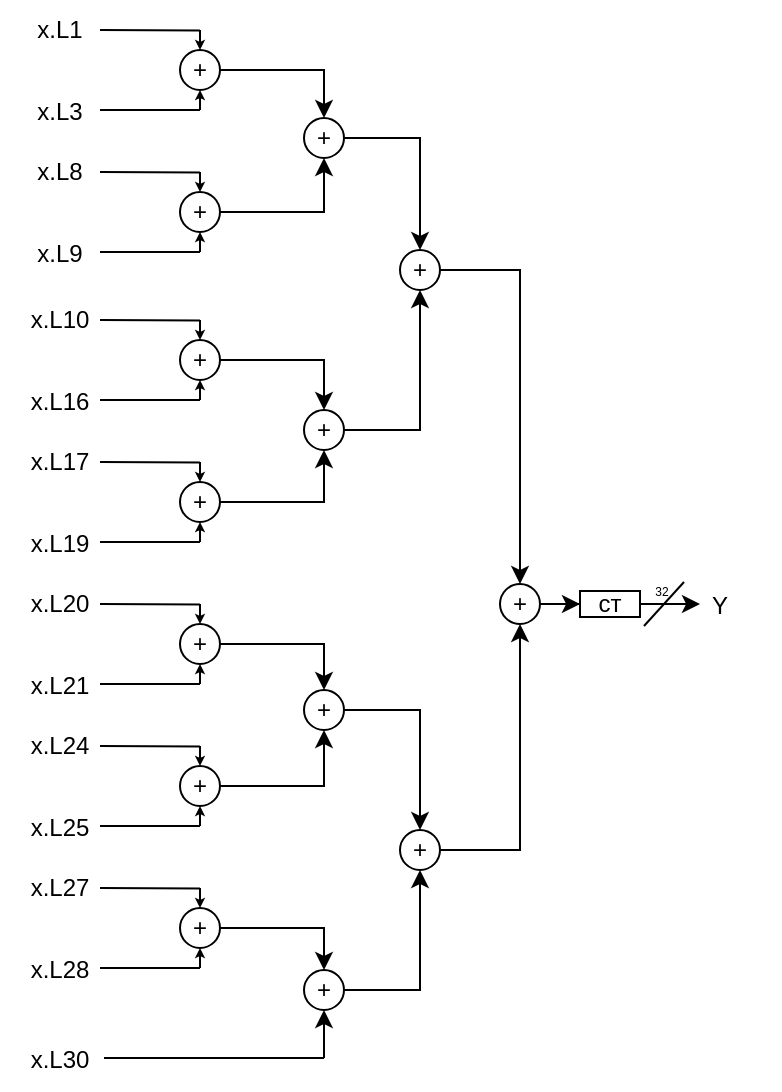 <mxfile version="24.7.8">
  <diagram name="Page-1" id="Mlja6Rq_95ngezL6w7BH">
    <mxGraphModel dx="478" dy="279" grid="1" gridSize="10" guides="1" tooltips="1" connect="1" arrows="1" fold="1" page="1" pageScale="1" pageWidth="850" pageHeight="1100" math="0" shadow="0">
      <root>
        <mxCell id="0" />
        <mxCell id="1" parent="0" />
        <mxCell id="GYXTQcO4I69pth3NpqbF-3" value="x.L1" style="text;html=1;align=center;verticalAlign=middle;whiteSpace=wrap;rounded=0;" vertex="1" parent="1">
          <mxGeometry x="130" y="135" width="60" height="30" as="geometry" />
        </mxCell>
        <mxCell id="GYXTQcO4I69pth3NpqbF-4" value="x.L3" style="text;html=1;align=center;verticalAlign=middle;whiteSpace=wrap;rounded=0;" vertex="1" parent="1">
          <mxGeometry x="130" y="176" width="60" height="30" as="geometry" />
        </mxCell>
        <mxCell id="GYXTQcO4I69pth3NpqbF-142" style="edgeStyle=orthogonalEdgeStyle;rounded=0;orthogonalLoop=1;jettySize=auto;html=1;entryX=0.5;entryY=0;entryDx=0;entryDy=0;" edge="1" parent="1" source="GYXTQcO4I69pth3NpqbF-18" target="GYXTQcO4I69pth3NpqbF-141">
          <mxGeometry relative="1" as="geometry" />
        </mxCell>
        <mxCell id="GYXTQcO4I69pth3NpqbF-18" value="+" style="ellipse;whiteSpace=wrap;html=1;aspect=fixed;" vertex="1" parent="1">
          <mxGeometry x="220" y="160" width="20" height="20" as="geometry" />
        </mxCell>
        <mxCell id="GYXTQcO4I69pth3NpqbF-74" value="" style="endArrow=none;html=1;rounded=0;" edge="1" parent="1">
          <mxGeometry width="50" height="50" relative="1" as="geometry">
            <mxPoint x="180" y="190" as="sourcePoint" />
            <mxPoint x="230" y="190" as="targetPoint" />
          </mxGeometry>
        </mxCell>
        <mxCell id="GYXTQcO4I69pth3NpqbF-65" value="" style="endArrow=none;html=1;rounded=0;" edge="1" parent="1">
          <mxGeometry width="50" height="50" relative="1" as="geometry">
            <mxPoint x="180" y="150" as="sourcePoint" />
            <mxPoint x="230" y="150.2" as="targetPoint" />
          </mxGeometry>
        </mxCell>
        <mxCell id="GYXTQcO4I69pth3NpqbF-66" value="" style="endArrow=classic;html=1;rounded=0;horizontal=1;fontSize=5;fontFamily=Georgia;endSize=2;entryX=0.5;entryY=0;entryDx=0;entryDy=0;" edge="1" parent="1" target="GYXTQcO4I69pth3NpqbF-18">
          <mxGeometry width="50" height="50" relative="1" as="geometry">
            <mxPoint x="230" y="150" as="sourcePoint" />
            <mxPoint x="229.9" y="153" as="targetPoint" />
          </mxGeometry>
        </mxCell>
        <mxCell id="GYXTQcO4I69pth3NpqbF-91" value="" style="endArrow=classic;html=1;rounded=0;entryX=0.5;entryY=1;entryDx=0;entryDy=0;endSize=2;" edge="1" parent="1" target="GYXTQcO4I69pth3NpqbF-18">
          <mxGeometry width="50" height="50" relative="1" as="geometry">
            <mxPoint x="230" y="190" as="sourcePoint" />
            <mxPoint x="290" y="180" as="targetPoint" />
          </mxGeometry>
        </mxCell>
        <mxCell id="GYXTQcO4I69pth3NpqbF-92" value="x.L8" style="text;html=1;align=center;verticalAlign=middle;whiteSpace=wrap;rounded=0;" vertex="1" parent="1">
          <mxGeometry x="130" y="206" width="60" height="30" as="geometry" />
        </mxCell>
        <mxCell id="GYXTQcO4I69pth3NpqbF-93" value="x.L9" style="text;html=1;align=center;verticalAlign=middle;whiteSpace=wrap;rounded=0;" vertex="1" parent="1">
          <mxGeometry x="130" y="247" width="60" height="30" as="geometry" />
        </mxCell>
        <mxCell id="GYXTQcO4I69pth3NpqbF-143" style="edgeStyle=orthogonalEdgeStyle;rounded=0;orthogonalLoop=1;jettySize=auto;html=1;entryX=0.5;entryY=1;entryDx=0;entryDy=0;" edge="1" parent="1" source="GYXTQcO4I69pth3NpqbF-94" target="GYXTQcO4I69pth3NpqbF-141">
          <mxGeometry relative="1" as="geometry" />
        </mxCell>
        <mxCell id="GYXTQcO4I69pth3NpqbF-94" value="+" style="ellipse;whiteSpace=wrap;html=1;aspect=fixed;" vertex="1" parent="1">
          <mxGeometry x="220" y="231" width="20" height="20" as="geometry" />
        </mxCell>
        <mxCell id="GYXTQcO4I69pth3NpqbF-95" value="" style="endArrow=none;html=1;rounded=0;" edge="1" parent="1">
          <mxGeometry width="50" height="50" relative="1" as="geometry">
            <mxPoint x="180" y="261" as="sourcePoint" />
            <mxPoint x="230" y="261" as="targetPoint" />
          </mxGeometry>
        </mxCell>
        <mxCell id="GYXTQcO4I69pth3NpqbF-96" value="" style="endArrow=none;html=1;rounded=0;" edge="1" parent="1">
          <mxGeometry width="50" height="50" relative="1" as="geometry">
            <mxPoint x="180" y="221" as="sourcePoint" />
            <mxPoint x="230" y="221.2" as="targetPoint" />
          </mxGeometry>
        </mxCell>
        <mxCell id="GYXTQcO4I69pth3NpqbF-97" value="" style="endArrow=classic;html=1;rounded=0;horizontal=1;fontSize=5;fontFamily=Georgia;endSize=2;entryX=0.5;entryY=0;entryDx=0;entryDy=0;" edge="1" parent="1" target="GYXTQcO4I69pth3NpqbF-94">
          <mxGeometry width="50" height="50" relative="1" as="geometry">
            <mxPoint x="230" y="221" as="sourcePoint" />
            <mxPoint x="229.9" y="224" as="targetPoint" />
          </mxGeometry>
        </mxCell>
        <mxCell id="GYXTQcO4I69pth3NpqbF-98" value="" style="endArrow=classic;html=1;rounded=0;entryX=0.5;entryY=1;entryDx=0;entryDy=0;endSize=2;" edge="1" parent="1" target="GYXTQcO4I69pth3NpqbF-94">
          <mxGeometry width="50" height="50" relative="1" as="geometry">
            <mxPoint x="230" y="261" as="sourcePoint" />
            <mxPoint x="290" y="251" as="targetPoint" />
          </mxGeometry>
        </mxCell>
        <mxCell id="GYXTQcO4I69pth3NpqbF-105" value="x.L10" style="text;html=1;align=center;verticalAlign=middle;whiteSpace=wrap;rounded=0;" vertex="1" parent="1">
          <mxGeometry x="130" y="280" width="60" height="30" as="geometry" />
        </mxCell>
        <mxCell id="GYXTQcO4I69pth3NpqbF-106" value="x.L16" style="text;html=1;align=center;verticalAlign=middle;whiteSpace=wrap;rounded=0;" vertex="1" parent="1">
          <mxGeometry x="130" y="321" width="60" height="30" as="geometry" />
        </mxCell>
        <mxCell id="GYXTQcO4I69pth3NpqbF-146" style="edgeStyle=orthogonalEdgeStyle;rounded=0;orthogonalLoop=1;jettySize=auto;html=1;entryX=0.5;entryY=0;entryDx=0;entryDy=0;" edge="1" parent="1" source="GYXTQcO4I69pth3NpqbF-107" target="GYXTQcO4I69pth3NpqbF-144">
          <mxGeometry relative="1" as="geometry" />
        </mxCell>
        <mxCell id="GYXTQcO4I69pth3NpqbF-107" value="+" style="ellipse;whiteSpace=wrap;html=1;aspect=fixed;" vertex="1" parent="1">
          <mxGeometry x="220" y="305" width="20" height="20" as="geometry" />
        </mxCell>
        <mxCell id="GYXTQcO4I69pth3NpqbF-108" value="" style="endArrow=none;html=1;rounded=0;" edge="1" parent="1">
          <mxGeometry width="50" height="50" relative="1" as="geometry">
            <mxPoint x="180" y="335" as="sourcePoint" />
            <mxPoint x="230" y="335" as="targetPoint" />
          </mxGeometry>
        </mxCell>
        <mxCell id="GYXTQcO4I69pth3NpqbF-109" value="" style="endArrow=none;html=1;rounded=0;" edge="1" parent="1">
          <mxGeometry width="50" height="50" relative="1" as="geometry">
            <mxPoint x="180" y="295" as="sourcePoint" />
            <mxPoint x="230" y="295.2" as="targetPoint" />
          </mxGeometry>
        </mxCell>
        <mxCell id="GYXTQcO4I69pth3NpqbF-110" value="" style="endArrow=classic;html=1;rounded=0;horizontal=1;fontSize=5;fontFamily=Georgia;endSize=2;entryX=0.5;entryY=0;entryDx=0;entryDy=0;" edge="1" parent="1" target="GYXTQcO4I69pth3NpqbF-107">
          <mxGeometry width="50" height="50" relative="1" as="geometry">
            <mxPoint x="230" y="295" as="sourcePoint" />
            <mxPoint x="229.9" y="298" as="targetPoint" />
          </mxGeometry>
        </mxCell>
        <mxCell id="GYXTQcO4I69pth3NpqbF-111" value="" style="endArrow=classic;html=1;rounded=0;entryX=0.5;entryY=1;entryDx=0;entryDy=0;endSize=2;" edge="1" parent="1" target="GYXTQcO4I69pth3NpqbF-107">
          <mxGeometry width="50" height="50" relative="1" as="geometry">
            <mxPoint x="230" y="335" as="sourcePoint" />
            <mxPoint x="290" y="325" as="targetPoint" />
          </mxGeometry>
        </mxCell>
        <mxCell id="GYXTQcO4I69pth3NpqbF-112" value="x.L17" style="text;html=1;align=center;verticalAlign=middle;whiteSpace=wrap;rounded=0;" vertex="1" parent="1">
          <mxGeometry x="130" y="351" width="60" height="30" as="geometry" />
        </mxCell>
        <mxCell id="GYXTQcO4I69pth3NpqbF-113" value="x.L19" style="text;html=1;align=center;verticalAlign=middle;whiteSpace=wrap;rounded=0;" vertex="1" parent="1">
          <mxGeometry x="130" y="392" width="60" height="30" as="geometry" />
        </mxCell>
        <mxCell id="GYXTQcO4I69pth3NpqbF-145" style="edgeStyle=orthogonalEdgeStyle;rounded=0;orthogonalLoop=1;jettySize=auto;html=1;entryX=0.5;entryY=1;entryDx=0;entryDy=0;" edge="1" parent="1" source="GYXTQcO4I69pth3NpqbF-114" target="GYXTQcO4I69pth3NpqbF-144">
          <mxGeometry relative="1" as="geometry" />
        </mxCell>
        <mxCell id="GYXTQcO4I69pth3NpqbF-114" value="+" style="ellipse;whiteSpace=wrap;html=1;aspect=fixed;" vertex="1" parent="1">
          <mxGeometry x="220" y="376" width="20" height="20" as="geometry" />
        </mxCell>
        <mxCell id="GYXTQcO4I69pth3NpqbF-115" value="" style="endArrow=none;html=1;rounded=0;" edge="1" parent="1">
          <mxGeometry width="50" height="50" relative="1" as="geometry">
            <mxPoint x="180" y="406" as="sourcePoint" />
            <mxPoint x="230" y="406" as="targetPoint" />
          </mxGeometry>
        </mxCell>
        <mxCell id="GYXTQcO4I69pth3NpqbF-116" value="" style="endArrow=none;html=1;rounded=0;" edge="1" parent="1">
          <mxGeometry width="50" height="50" relative="1" as="geometry">
            <mxPoint x="180" y="366" as="sourcePoint" />
            <mxPoint x="230" y="366.2" as="targetPoint" />
          </mxGeometry>
        </mxCell>
        <mxCell id="GYXTQcO4I69pth3NpqbF-117" value="" style="endArrow=classic;html=1;rounded=0;horizontal=1;fontSize=5;fontFamily=Georgia;endSize=2;entryX=0.5;entryY=0;entryDx=0;entryDy=0;" edge="1" parent="1" target="GYXTQcO4I69pth3NpqbF-114">
          <mxGeometry width="50" height="50" relative="1" as="geometry">
            <mxPoint x="230" y="366" as="sourcePoint" />
            <mxPoint x="229.9" y="369" as="targetPoint" />
          </mxGeometry>
        </mxCell>
        <mxCell id="GYXTQcO4I69pth3NpqbF-118" value="" style="endArrow=classic;html=1;rounded=0;entryX=0.5;entryY=1;entryDx=0;entryDy=0;endSize=2;" edge="1" parent="1" target="GYXTQcO4I69pth3NpqbF-114">
          <mxGeometry width="50" height="50" relative="1" as="geometry">
            <mxPoint x="230" y="406" as="sourcePoint" />
            <mxPoint x="290" y="396" as="targetPoint" />
          </mxGeometry>
        </mxCell>
        <mxCell id="GYXTQcO4I69pth3NpqbF-119" value="x.L20" style="text;html=1;align=center;verticalAlign=middle;whiteSpace=wrap;rounded=0;" vertex="1" parent="1">
          <mxGeometry x="130" y="422" width="60" height="30" as="geometry" />
        </mxCell>
        <mxCell id="GYXTQcO4I69pth3NpqbF-120" value="x.L21" style="text;html=1;align=center;verticalAlign=middle;whiteSpace=wrap;rounded=0;" vertex="1" parent="1">
          <mxGeometry x="130" y="463" width="60" height="30" as="geometry" />
        </mxCell>
        <mxCell id="GYXTQcO4I69pth3NpqbF-148" style="edgeStyle=orthogonalEdgeStyle;rounded=0;orthogonalLoop=1;jettySize=auto;html=1;entryX=0.5;entryY=0;entryDx=0;entryDy=0;" edge="1" parent="1" source="GYXTQcO4I69pth3NpqbF-121" target="GYXTQcO4I69pth3NpqbF-147">
          <mxGeometry relative="1" as="geometry" />
        </mxCell>
        <mxCell id="GYXTQcO4I69pth3NpqbF-121" value="+" style="ellipse;whiteSpace=wrap;html=1;aspect=fixed;" vertex="1" parent="1">
          <mxGeometry x="220" y="447" width="20" height="20" as="geometry" />
        </mxCell>
        <mxCell id="GYXTQcO4I69pth3NpqbF-122" value="" style="endArrow=none;html=1;rounded=0;" edge="1" parent="1">
          <mxGeometry width="50" height="50" relative="1" as="geometry">
            <mxPoint x="180" y="477" as="sourcePoint" />
            <mxPoint x="230" y="477" as="targetPoint" />
          </mxGeometry>
        </mxCell>
        <mxCell id="GYXTQcO4I69pth3NpqbF-123" value="" style="endArrow=none;html=1;rounded=0;" edge="1" parent="1">
          <mxGeometry width="50" height="50" relative="1" as="geometry">
            <mxPoint x="180" y="437" as="sourcePoint" />
            <mxPoint x="230" y="437.2" as="targetPoint" />
          </mxGeometry>
        </mxCell>
        <mxCell id="GYXTQcO4I69pth3NpqbF-124" value="" style="endArrow=classic;html=1;rounded=0;horizontal=1;fontSize=5;fontFamily=Georgia;endSize=2;entryX=0.5;entryY=0;entryDx=0;entryDy=0;" edge="1" parent="1" target="GYXTQcO4I69pth3NpqbF-121">
          <mxGeometry width="50" height="50" relative="1" as="geometry">
            <mxPoint x="230" y="437" as="sourcePoint" />
            <mxPoint x="229.9" y="440" as="targetPoint" />
          </mxGeometry>
        </mxCell>
        <mxCell id="GYXTQcO4I69pth3NpqbF-125" value="" style="endArrow=classic;html=1;rounded=0;entryX=0.5;entryY=1;entryDx=0;entryDy=0;endSize=2;" edge="1" parent="1" target="GYXTQcO4I69pth3NpqbF-121">
          <mxGeometry width="50" height="50" relative="1" as="geometry">
            <mxPoint x="230" y="477" as="sourcePoint" />
            <mxPoint x="290" y="467" as="targetPoint" />
          </mxGeometry>
        </mxCell>
        <mxCell id="GYXTQcO4I69pth3NpqbF-126" value="x.L24" style="text;html=1;align=center;verticalAlign=middle;whiteSpace=wrap;rounded=0;" vertex="1" parent="1">
          <mxGeometry x="130" y="493" width="60" height="30" as="geometry" />
        </mxCell>
        <mxCell id="GYXTQcO4I69pth3NpqbF-127" value="x.L25" style="text;html=1;align=center;verticalAlign=middle;whiteSpace=wrap;rounded=0;" vertex="1" parent="1">
          <mxGeometry x="130" y="534" width="60" height="30" as="geometry" />
        </mxCell>
        <mxCell id="GYXTQcO4I69pth3NpqbF-149" style="edgeStyle=orthogonalEdgeStyle;rounded=0;orthogonalLoop=1;jettySize=auto;html=1;entryX=0.5;entryY=1;entryDx=0;entryDy=0;" edge="1" parent="1" source="GYXTQcO4I69pth3NpqbF-128" target="GYXTQcO4I69pth3NpqbF-147">
          <mxGeometry relative="1" as="geometry" />
        </mxCell>
        <mxCell id="GYXTQcO4I69pth3NpqbF-128" value="+" style="ellipse;whiteSpace=wrap;html=1;aspect=fixed;" vertex="1" parent="1">
          <mxGeometry x="220" y="518" width="20" height="20" as="geometry" />
        </mxCell>
        <mxCell id="GYXTQcO4I69pth3NpqbF-129" value="" style="endArrow=none;html=1;rounded=0;" edge="1" parent="1">
          <mxGeometry width="50" height="50" relative="1" as="geometry">
            <mxPoint x="180" y="548" as="sourcePoint" />
            <mxPoint x="230" y="548" as="targetPoint" />
          </mxGeometry>
        </mxCell>
        <mxCell id="GYXTQcO4I69pth3NpqbF-130" value="" style="endArrow=none;html=1;rounded=0;" edge="1" parent="1">
          <mxGeometry width="50" height="50" relative="1" as="geometry">
            <mxPoint x="180" y="508" as="sourcePoint" />
            <mxPoint x="230" y="508.2" as="targetPoint" />
          </mxGeometry>
        </mxCell>
        <mxCell id="GYXTQcO4I69pth3NpqbF-131" value="" style="endArrow=classic;html=1;rounded=0;horizontal=1;fontSize=5;fontFamily=Georgia;endSize=2;entryX=0.5;entryY=0;entryDx=0;entryDy=0;" edge="1" parent="1" target="GYXTQcO4I69pth3NpqbF-128">
          <mxGeometry width="50" height="50" relative="1" as="geometry">
            <mxPoint x="230" y="508" as="sourcePoint" />
            <mxPoint x="229.9" y="511" as="targetPoint" />
          </mxGeometry>
        </mxCell>
        <mxCell id="GYXTQcO4I69pth3NpqbF-132" value="" style="endArrow=classic;html=1;rounded=0;entryX=0.5;entryY=1;entryDx=0;entryDy=0;endSize=2;" edge="1" parent="1" target="GYXTQcO4I69pth3NpqbF-128">
          <mxGeometry width="50" height="50" relative="1" as="geometry">
            <mxPoint x="230" y="548" as="sourcePoint" />
            <mxPoint x="290" y="538" as="targetPoint" />
          </mxGeometry>
        </mxCell>
        <mxCell id="GYXTQcO4I69pth3NpqbF-133" value="x.L27" style="text;html=1;align=center;verticalAlign=middle;whiteSpace=wrap;rounded=0;" vertex="1" parent="1">
          <mxGeometry x="130" y="564" width="60" height="30" as="geometry" />
        </mxCell>
        <mxCell id="GYXTQcO4I69pth3NpqbF-134" value="x.L28" style="text;html=1;align=center;verticalAlign=middle;whiteSpace=wrap;rounded=0;" vertex="1" parent="1">
          <mxGeometry x="130" y="605" width="60" height="30" as="geometry" />
        </mxCell>
        <mxCell id="GYXTQcO4I69pth3NpqbF-152" style="edgeStyle=orthogonalEdgeStyle;rounded=0;orthogonalLoop=1;jettySize=auto;html=1;entryX=0.5;entryY=0;entryDx=0;entryDy=0;" edge="1" parent="1" source="GYXTQcO4I69pth3NpqbF-135" target="GYXTQcO4I69pth3NpqbF-150">
          <mxGeometry relative="1" as="geometry" />
        </mxCell>
        <mxCell id="GYXTQcO4I69pth3NpqbF-135" value="+" style="ellipse;whiteSpace=wrap;html=1;aspect=fixed;" vertex="1" parent="1">
          <mxGeometry x="220" y="589" width="20" height="20" as="geometry" />
        </mxCell>
        <mxCell id="GYXTQcO4I69pth3NpqbF-136" value="" style="endArrow=none;html=1;rounded=0;" edge="1" parent="1">
          <mxGeometry width="50" height="50" relative="1" as="geometry">
            <mxPoint x="180" y="619" as="sourcePoint" />
            <mxPoint x="230" y="619" as="targetPoint" />
          </mxGeometry>
        </mxCell>
        <mxCell id="GYXTQcO4I69pth3NpqbF-137" value="" style="endArrow=none;html=1;rounded=0;" edge="1" parent="1">
          <mxGeometry width="50" height="50" relative="1" as="geometry">
            <mxPoint x="180" y="579" as="sourcePoint" />
            <mxPoint x="230" y="579.2" as="targetPoint" />
          </mxGeometry>
        </mxCell>
        <mxCell id="GYXTQcO4I69pth3NpqbF-138" value="" style="endArrow=classic;html=1;rounded=0;horizontal=1;fontSize=5;fontFamily=Georgia;endSize=2;entryX=0.5;entryY=0;entryDx=0;entryDy=0;" edge="1" parent="1" target="GYXTQcO4I69pth3NpqbF-135">
          <mxGeometry width="50" height="50" relative="1" as="geometry">
            <mxPoint x="230" y="579" as="sourcePoint" />
            <mxPoint x="229.9" y="582" as="targetPoint" />
          </mxGeometry>
        </mxCell>
        <mxCell id="GYXTQcO4I69pth3NpqbF-139" value="" style="endArrow=classic;html=1;rounded=0;entryX=0.5;entryY=1;entryDx=0;entryDy=0;endSize=2;" edge="1" parent="1" target="GYXTQcO4I69pth3NpqbF-135">
          <mxGeometry width="50" height="50" relative="1" as="geometry">
            <mxPoint x="230" y="619" as="sourcePoint" />
            <mxPoint x="290" y="609" as="targetPoint" />
          </mxGeometry>
        </mxCell>
        <mxCell id="GYXTQcO4I69pth3NpqbF-157" style="edgeStyle=orthogonalEdgeStyle;rounded=0;orthogonalLoop=1;jettySize=auto;html=1;entryX=0.5;entryY=0;entryDx=0;entryDy=0;" edge="1" parent="1" source="GYXTQcO4I69pth3NpqbF-141" target="GYXTQcO4I69pth3NpqbF-156">
          <mxGeometry relative="1" as="geometry" />
        </mxCell>
        <mxCell id="GYXTQcO4I69pth3NpqbF-141" value="+" style="ellipse;whiteSpace=wrap;html=1;aspect=fixed;" vertex="1" parent="1">
          <mxGeometry x="282" y="194" width="20" height="20" as="geometry" />
        </mxCell>
        <mxCell id="GYXTQcO4I69pth3NpqbF-158" style="edgeStyle=orthogonalEdgeStyle;rounded=0;orthogonalLoop=1;jettySize=auto;html=1;entryX=0.5;entryY=1;entryDx=0;entryDy=0;" edge="1" parent="1" source="GYXTQcO4I69pth3NpqbF-144" target="GYXTQcO4I69pth3NpqbF-156">
          <mxGeometry relative="1" as="geometry" />
        </mxCell>
        <mxCell id="GYXTQcO4I69pth3NpqbF-144" value="+" style="ellipse;whiteSpace=wrap;html=1;aspect=fixed;" vertex="1" parent="1">
          <mxGeometry x="282" y="340" width="20" height="20" as="geometry" />
        </mxCell>
        <mxCell id="GYXTQcO4I69pth3NpqbF-161" style="edgeStyle=orthogonalEdgeStyle;rounded=0;orthogonalLoop=1;jettySize=auto;html=1;entryX=0.5;entryY=0;entryDx=0;entryDy=0;" edge="1" parent="1" source="GYXTQcO4I69pth3NpqbF-147" target="GYXTQcO4I69pth3NpqbF-159">
          <mxGeometry relative="1" as="geometry" />
        </mxCell>
        <mxCell id="GYXTQcO4I69pth3NpqbF-147" value="+" style="ellipse;whiteSpace=wrap;html=1;aspect=fixed;" vertex="1" parent="1">
          <mxGeometry x="282" y="480" width="20" height="20" as="geometry" />
        </mxCell>
        <mxCell id="GYXTQcO4I69pth3NpqbF-160" style="edgeStyle=orthogonalEdgeStyle;rounded=0;orthogonalLoop=1;jettySize=auto;html=1;entryX=0.5;entryY=1;entryDx=0;entryDy=0;" edge="1" parent="1" source="GYXTQcO4I69pth3NpqbF-150" target="GYXTQcO4I69pth3NpqbF-159">
          <mxGeometry relative="1" as="geometry" />
        </mxCell>
        <mxCell id="GYXTQcO4I69pth3NpqbF-150" value="+" style="ellipse;whiteSpace=wrap;html=1;aspect=fixed;" vertex="1" parent="1">
          <mxGeometry x="282" y="620" width="20" height="20" as="geometry" />
        </mxCell>
        <mxCell id="GYXTQcO4I69pth3NpqbF-151" value="x.L30" style="text;html=1;align=center;verticalAlign=middle;whiteSpace=wrap;rounded=0;" vertex="1" parent="1">
          <mxGeometry x="130" y="650" width="60" height="30" as="geometry" />
        </mxCell>
        <mxCell id="GYXTQcO4I69pth3NpqbF-153" value="" style="endArrow=none;html=1;rounded=0;" edge="1" parent="1">
          <mxGeometry width="50" height="50" relative="1" as="geometry">
            <mxPoint x="182" y="664" as="sourcePoint" />
            <mxPoint x="292" y="664" as="targetPoint" />
          </mxGeometry>
        </mxCell>
        <mxCell id="GYXTQcO4I69pth3NpqbF-154" value="" style="endArrow=classic;html=1;rounded=0;entryX=0.5;entryY=1;entryDx=0;entryDy=0;" edge="1" parent="1" target="GYXTQcO4I69pth3NpqbF-150">
          <mxGeometry width="50" height="50" relative="1" as="geometry">
            <mxPoint x="292" y="660" as="sourcePoint" />
            <mxPoint x="330" y="680" as="targetPoint" />
          </mxGeometry>
        </mxCell>
        <mxCell id="GYXTQcO4I69pth3NpqbF-155" value="" style="endArrow=none;html=1;rounded=0;" edge="1" parent="1">
          <mxGeometry width="50" height="50" relative="1" as="geometry">
            <mxPoint x="292" y="664" as="sourcePoint" />
            <mxPoint x="292" y="654" as="targetPoint" />
          </mxGeometry>
        </mxCell>
        <mxCell id="GYXTQcO4I69pth3NpqbF-164" style="edgeStyle=orthogonalEdgeStyle;rounded=0;orthogonalLoop=1;jettySize=auto;html=1;entryX=0.5;entryY=0;entryDx=0;entryDy=0;" edge="1" parent="1" source="GYXTQcO4I69pth3NpqbF-156" target="GYXTQcO4I69pth3NpqbF-162">
          <mxGeometry relative="1" as="geometry" />
        </mxCell>
        <mxCell id="GYXTQcO4I69pth3NpqbF-156" value="+" style="ellipse;whiteSpace=wrap;html=1;aspect=fixed;" vertex="1" parent="1">
          <mxGeometry x="330" y="260" width="20" height="20" as="geometry" />
        </mxCell>
        <mxCell id="GYXTQcO4I69pth3NpqbF-163" style="edgeStyle=orthogonalEdgeStyle;rounded=0;orthogonalLoop=1;jettySize=auto;html=1;entryX=0.5;entryY=1;entryDx=0;entryDy=0;" edge="1" parent="1" source="GYXTQcO4I69pth3NpqbF-159" target="GYXTQcO4I69pth3NpqbF-162">
          <mxGeometry relative="1" as="geometry" />
        </mxCell>
        <mxCell id="GYXTQcO4I69pth3NpqbF-159" value="+" style="ellipse;whiteSpace=wrap;html=1;aspect=fixed;" vertex="1" parent="1">
          <mxGeometry x="330" y="550" width="20" height="20" as="geometry" />
        </mxCell>
        <mxCell id="GYXTQcO4I69pth3NpqbF-166" style="edgeStyle=orthogonalEdgeStyle;rounded=0;orthogonalLoop=1;jettySize=auto;html=1;entryX=0;entryY=0.5;entryDx=0;entryDy=0;" edge="1" parent="1" source="GYXTQcO4I69pth3NpqbF-162" target="GYXTQcO4I69pth3NpqbF-165">
          <mxGeometry relative="1" as="geometry" />
        </mxCell>
        <mxCell id="GYXTQcO4I69pth3NpqbF-162" value="+" style="ellipse;whiteSpace=wrap;html=1;aspect=fixed;" vertex="1" parent="1">
          <mxGeometry x="380" y="427" width="20" height="20" as="geometry" />
        </mxCell>
        <mxCell id="GYXTQcO4I69pth3NpqbF-165" value="ст" style="rounded=0;whiteSpace=wrap;html=1;" vertex="1" parent="1">
          <mxGeometry x="420" y="430.5" width="30" height="13" as="geometry" />
        </mxCell>
        <mxCell id="GYXTQcO4I69pth3NpqbF-170" value="" style="endArrow=classic;html=1;rounded=0;" edge="1" parent="1">
          <mxGeometry width="50" height="50" relative="1" as="geometry">
            <mxPoint x="450" y="436.94" as="sourcePoint" />
            <mxPoint x="480" y="437" as="targetPoint" />
          </mxGeometry>
        </mxCell>
        <mxCell id="GYXTQcO4I69pth3NpqbF-171" value="" style="endArrow=none;html=1;rounded=0;" edge="1" parent="1">
          <mxGeometry width="50" height="50" relative="1" as="geometry">
            <mxPoint x="452" y="448" as="sourcePoint" />
            <mxPoint x="472" y="426" as="targetPoint" />
          </mxGeometry>
        </mxCell>
        <mxCell id="GYXTQcO4I69pth3NpqbF-172" value="&lt;font style=&quot;font-size: 6px;&quot;&gt;32&lt;/font&gt;" style="text;html=1;align=center;verticalAlign=middle;whiteSpace=wrap;rounded=0;" vertex="1" parent="1">
          <mxGeometry x="446" y="425" width="30" height="8" as="geometry" />
        </mxCell>
        <mxCell id="GYXTQcO4I69pth3NpqbF-173" value="Y" style="text;html=1;align=center;verticalAlign=middle;whiteSpace=wrap;rounded=0;" vertex="1" parent="1">
          <mxGeometry x="460" y="423" width="60" height="30" as="geometry" />
        </mxCell>
      </root>
    </mxGraphModel>
  </diagram>
</mxfile>

